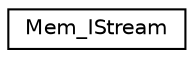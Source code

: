 digraph G
{
  edge [fontname="Helvetica",fontsize="10",labelfontname="Helvetica",labelfontsize="10"];
  node [fontname="Helvetica",fontsize="10",shape=record];
  rankdir=LR;
  Node1 [label="Mem_IStream",height=0.2,width=0.4,color="black", fillcolor="white", style="filled",URL="$d0/d80/classMem__IStream.html"];
}
